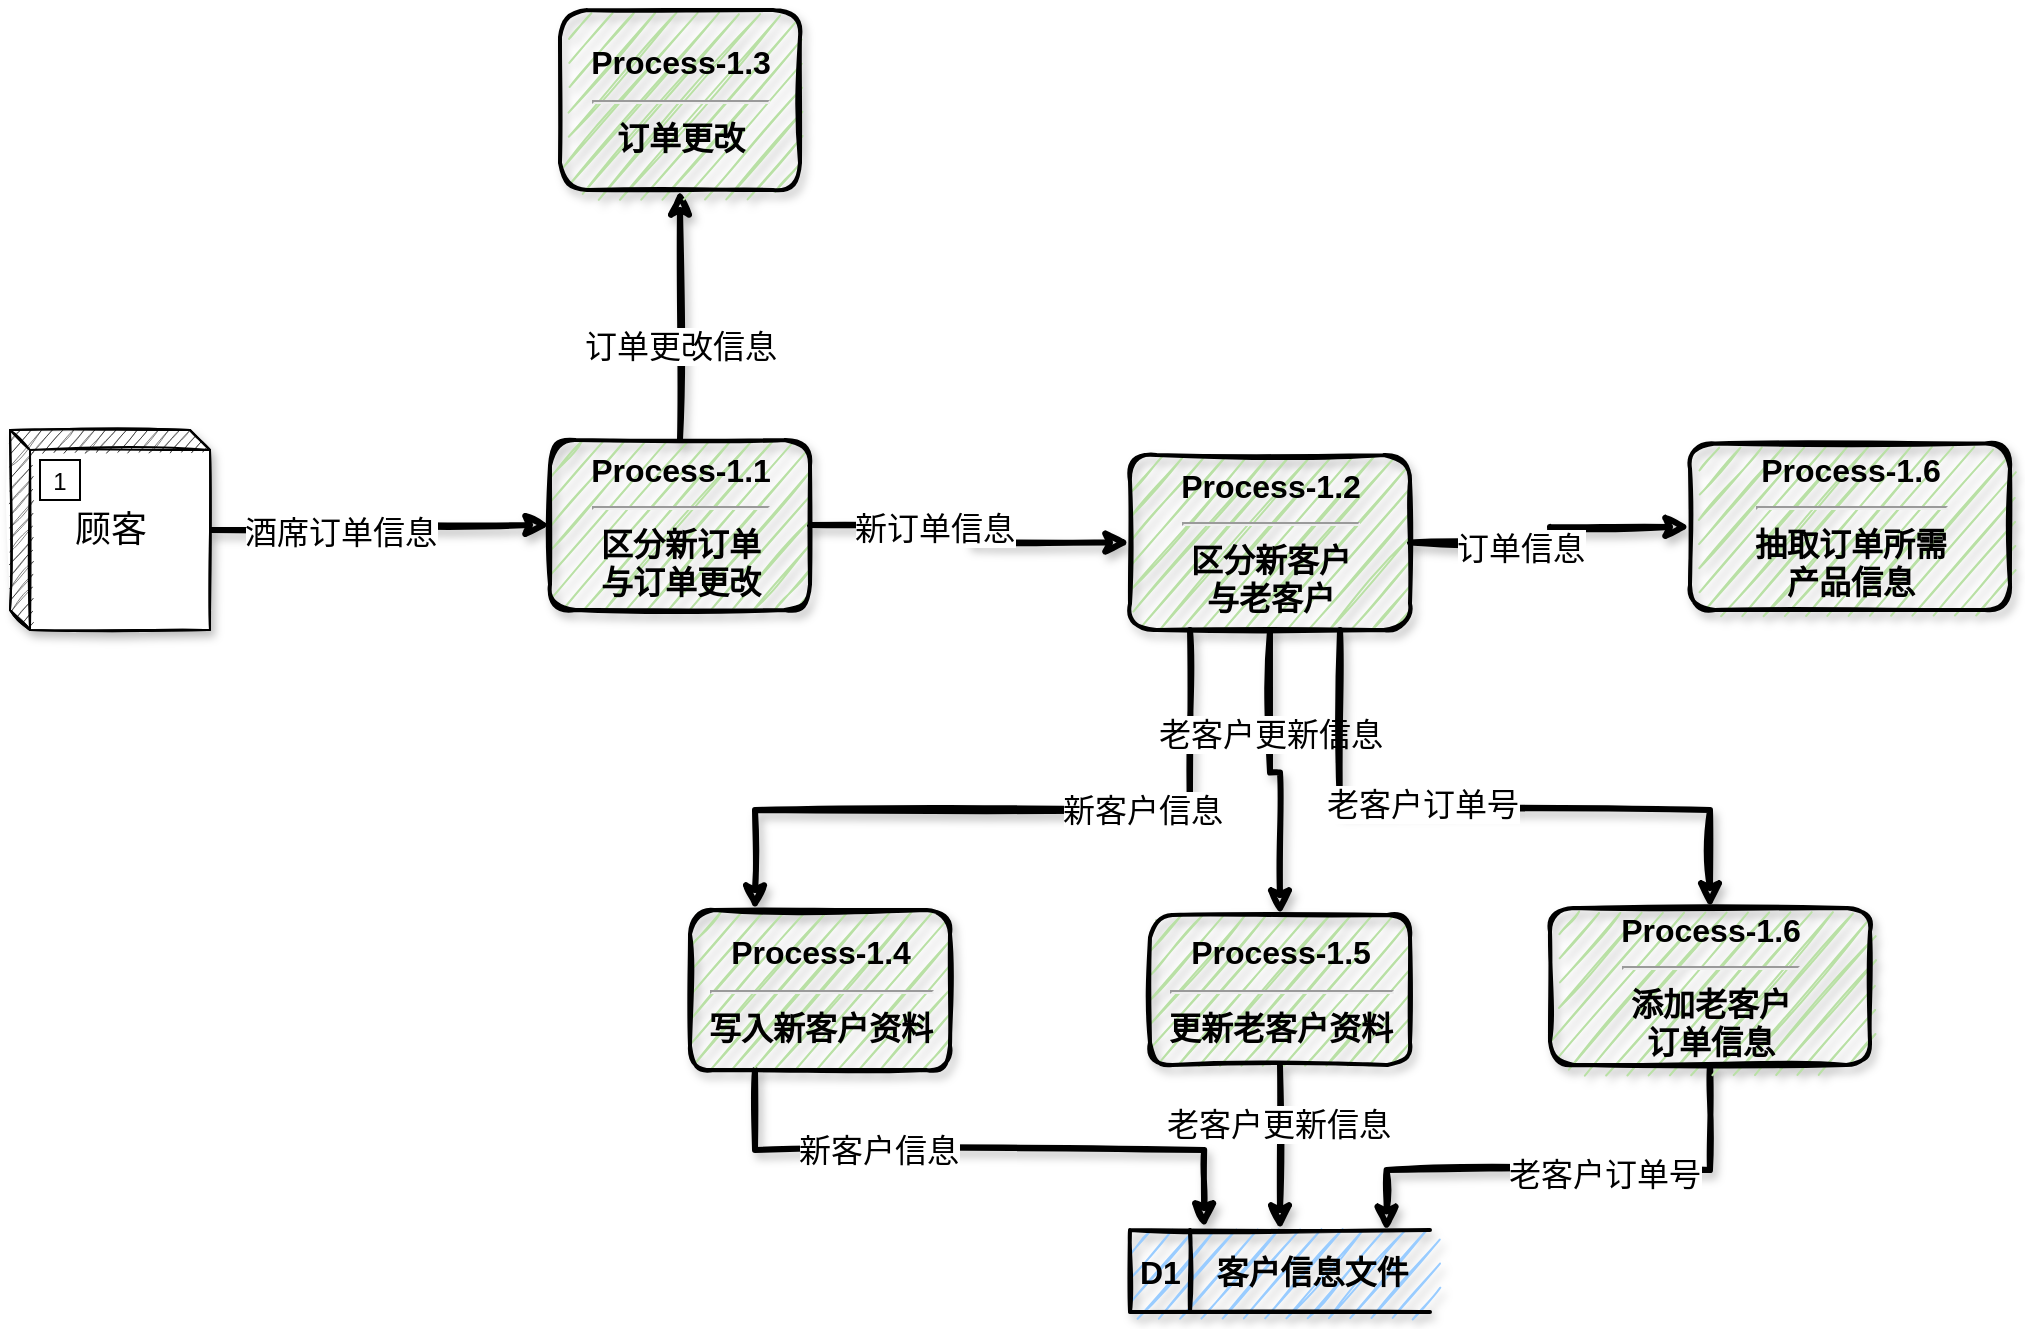 <mxfile version="14.5.8" type="github">
  <diagram id="C5RBs43oDa-KdzZeNtuy" name="Page-1">
    <mxGraphModel dx="1414" dy="783" grid="1" gridSize="10" guides="1" tooltips="1" connect="1" arrows="1" fold="1" page="1" pageScale="1" pageWidth="827" pageHeight="1169" math="0" shadow="0">
      <root>
        <mxCell id="WIyWlLk6GJQsqaUBKTNV-0" />
        <mxCell id="WIyWlLk6GJQsqaUBKTNV-1" parent="WIyWlLk6GJQsqaUBKTNV-0" />
        <mxCell id="XLCLOh3F5A6T6URXvK6H-4" style="edgeStyle=orthogonalEdgeStyle;rounded=0;orthogonalLoop=1;jettySize=auto;html=1;shadow=1;sketch=1;strokeWidth=3;" edge="1" parent="WIyWlLk6GJQsqaUBKTNV-1" source="XLCLOh3F5A6T6URXvK6H-1" target="XLCLOh3F5A6T6URXvK6H-3">
          <mxGeometry relative="1" as="geometry" />
        </mxCell>
        <mxCell id="XLCLOh3F5A6T6URXvK6H-5" value="&lt;font style=&quot;font-size: 16px&quot;&gt;酒席订单信息&lt;/font&gt;" style="edgeLabel;html=1;align=center;verticalAlign=middle;resizable=0;points=[];" vertex="1" connectable="0" parent="XLCLOh3F5A6T6URXvK6H-4">
          <mxGeometry x="-0.248" y="-1" relative="1" as="geometry">
            <mxPoint as="offset" />
          </mxGeometry>
        </mxCell>
        <mxCell id="XLCLOh3F5A6T6URXvK6H-1" value="&lt;font style=&quot;font-size: 18px&quot;&gt;顾客&lt;/font&gt;" style="html=1;dashed=0;whitespace=wrap;shape=mxgraph.dfd.externalEntity;sketch=1;shadow=1;" vertex="1" parent="WIyWlLk6GJQsqaUBKTNV-1">
          <mxGeometry x="60" y="230" width="100" height="100" as="geometry" />
        </mxCell>
        <mxCell id="XLCLOh3F5A6T6URXvK6H-2" value="1" style="autosize=1;part=1;resizable=0;strokeColor=inherit;fillColor=inherit;gradientColor=inherit;" vertex="1" parent="XLCLOh3F5A6T6URXvK6H-1">
          <mxGeometry width="20" height="20" relative="1" as="geometry">
            <mxPoint x="15" y="15" as="offset" />
          </mxGeometry>
        </mxCell>
        <mxCell id="XLCLOh3F5A6T6URXvK6H-8" style="edgeStyle=orthogonalEdgeStyle;rounded=0;sketch=1;orthogonalLoop=1;jettySize=auto;html=1;entryX=0;entryY=0.5;entryDx=0;entryDy=0;shadow=1;strokeWidth=3;" edge="1" parent="WIyWlLk6GJQsqaUBKTNV-1" source="XLCLOh3F5A6T6URXvK6H-3" target="XLCLOh3F5A6T6URXvK6H-7">
          <mxGeometry relative="1" as="geometry" />
        </mxCell>
        <mxCell id="XLCLOh3F5A6T6URXvK6H-9" value="&lt;font style=&quot;font-size: 16px&quot;&gt;新订单信息&lt;/font&gt;" style="edgeLabel;html=1;align=center;verticalAlign=middle;resizable=0;points=[];" vertex="1" connectable="0" parent="XLCLOh3F5A6T6URXvK6H-8">
          <mxGeometry x="-0.272" y="-1" relative="1" as="geometry">
            <mxPoint as="offset" />
          </mxGeometry>
        </mxCell>
        <mxCell id="XLCLOh3F5A6T6URXvK6H-11" style="edgeStyle=orthogonalEdgeStyle;rounded=0;sketch=1;orthogonalLoop=1;jettySize=auto;html=1;entryX=0.5;entryY=1;entryDx=0;entryDy=0;shadow=1;strokeWidth=3;" edge="1" parent="WIyWlLk6GJQsqaUBKTNV-1" source="XLCLOh3F5A6T6URXvK6H-3" target="XLCLOh3F5A6T6URXvK6H-10">
          <mxGeometry relative="1" as="geometry" />
        </mxCell>
        <mxCell id="XLCLOh3F5A6T6URXvK6H-12" value="&lt;font style=&quot;font-size: 16px&quot;&gt;订单更改信息&lt;/font&gt;" style="edgeLabel;html=1;align=center;verticalAlign=middle;resizable=0;points=[];" vertex="1" connectable="0" parent="XLCLOh3F5A6T6URXvK6H-11">
          <mxGeometry x="-0.243" relative="1" as="geometry">
            <mxPoint as="offset" />
          </mxGeometry>
        </mxCell>
        <mxCell id="XLCLOh3F5A6T6URXvK6H-3" value="&lt;b style=&quot;font-size: 16px&quot;&gt;&lt;font style=&quot;font-size: 16px&quot;&gt;Process-1.1&lt;/font&gt;&lt;/b&gt;&lt;hr style=&quot;font-size: 16px&quot;&gt;&lt;b style=&quot;font-size: 16px&quot;&gt;&lt;font style=&quot;font-size: 16px&quot;&gt;区分新订单&lt;br&gt;与订单更改&lt;/font&gt;&lt;/b&gt;" style="html=1;dashed=0;whitespace=wrap;rounded=1;sketch=1;shadow=1;strokeWidth=2;fillColor=#B9E0A5;" vertex="1" parent="WIyWlLk6GJQsqaUBKTNV-1">
          <mxGeometry x="330" y="235" width="130" height="85" as="geometry" />
        </mxCell>
        <mxCell id="XLCLOh3F5A6T6URXvK6H-14" style="edgeStyle=orthogonalEdgeStyle;rounded=0;sketch=1;orthogonalLoop=1;jettySize=auto;html=1;shadow=1;strokeWidth=3;entryX=0.25;entryY=0;entryDx=0;entryDy=0;" edge="1" parent="WIyWlLk6GJQsqaUBKTNV-1" source="XLCLOh3F5A6T6URXvK6H-7" target="XLCLOh3F5A6T6URXvK6H-13">
          <mxGeometry relative="1" as="geometry">
            <mxPoint x="470" y="350" as="targetPoint" />
            <Array as="points">
              <mxPoint x="650" y="420" />
              <mxPoint x="433" y="420" />
            </Array>
          </mxGeometry>
        </mxCell>
        <mxCell id="XLCLOh3F5A6T6URXvK6H-15" value="&lt;font style=&quot;font-size: 16px&quot;&gt;新客户信息&lt;/font&gt;" style="edgeLabel;html=1;align=center;verticalAlign=middle;resizable=0;points=[];" vertex="1" connectable="0" parent="XLCLOh3F5A6T6URXvK6H-14">
          <mxGeometry x="-0.359" relative="1" as="geometry">
            <mxPoint as="offset" />
          </mxGeometry>
        </mxCell>
        <mxCell id="XLCLOh3F5A6T6URXvK6H-20" style="edgeStyle=orthogonalEdgeStyle;rounded=0;sketch=1;orthogonalLoop=1;jettySize=auto;html=1;shadow=1;strokeWidth=3;" edge="1" parent="WIyWlLk6GJQsqaUBKTNV-1" source="XLCLOh3F5A6T6URXvK6H-7" target="XLCLOh3F5A6T6URXvK6H-19">
          <mxGeometry relative="1" as="geometry" />
        </mxCell>
        <mxCell id="XLCLOh3F5A6T6URXvK6H-21" value="&lt;font style=&quot;font-size: 16px&quot;&gt;订单信息&lt;/font&gt;" style="edgeLabel;html=1;align=center;verticalAlign=middle;resizable=0;points=[];" vertex="1" connectable="0" parent="XLCLOh3F5A6T6URXvK6H-20">
          <mxGeometry x="-0.265" y="-2" relative="1" as="geometry">
            <mxPoint as="offset" />
          </mxGeometry>
        </mxCell>
        <mxCell id="XLCLOh3F5A6T6URXvK6H-24" style="edgeStyle=orthogonalEdgeStyle;rounded=0;sketch=1;orthogonalLoop=1;jettySize=auto;html=1;entryX=0.5;entryY=0;entryDx=0;entryDy=0;shadow=1;strokeWidth=3;" edge="1" parent="WIyWlLk6GJQsqaUBKTNV-1" source="XLCLOh3F5A6T6URXvK6H-7" target="XLCLOh3F5A6T6URXvK6H-22">
          <mxGeometry relative="1" as="geometry" />
        </mxCell>
        <mxCell id="XLCLOh3F5A6T6URXvK6H-25" value="&lt;font style=&quot;font-size: 16px&quot;&gt;老客户更新信息&lt;/font&gt;" style="edgeLabel;html=1;align=center;verticalAlign=middle;resizable=0;points=[];" vertex="1" connectable="0" parent="XLCLOh3F5A6T6URXvK6H-24">
          <mxGeometry x="-0.294" relative="1" as="geometry">
            <mxPoint as="offset" />
          </mxGeometry>
        </mxCell>
        <mxCell id="XLCLOh3F5A6T6URXvK6H-29" style="edgeStyle=orthogonalEdgeStyle;rounded=0;sketch=1;orthogonalLoop=1;jettySize=auto;html=1;exitX=0.75;exitY=1;exitDx=0;exitDy=0;shadow=1;strokeWidth=3;" edge="1" parent="WIyWlLk6GJQsqaUBKTNV-1" source="XLCLOh3F5A6T6URXvK6H-7" target="XLCLOh3F5A6T6URXvK6H-28">
          <mxGeometry relative="1" as="geometry">
            <Array as="points">
              <mxPoint x="725" y="420" />
              <mxPoint x="910" y="420" />
            </Array>
          </mxGeometry>
        </mxCell>
        <mxCell id="XLCLOh3F5A6T6URXvK6H-30" value="&lt;font style=&quot;font-size: 16px&quot;&gt;老客户订单号&lt;/font&gt;" style="edgeLabel;html=1;align=center;verticalAlign=middle;resizable=0;points=[];" vertex="1" connectable="0" parent="XLCLOh3F5A6T6URXvK6H-29">
          <mxGeometry x="-0.198" y="3" relative="1" as="geometry">
            <mxPoint x="1" as="offset" />
          </mxGeometry>
        </mxCell>
        <mxCell id="XLCLOh3F5A6T6URXvK6H-7" value="&lt;span style=&quot;font-size: 16px&quot;&gt;&lt;font style=&quot;font-size: 16px&quot;&gt;&lt;b&gt;Process-1.2&lt;/b&gt;&lt;/font&gt;&lt;/span&gt;&lt;hr style=&quot;font-size: 16px&quot;&gt;&lt;span style=&quot;font-size: 16px&quot;&gt;&lt;font style=&quot;font-size: 16px&quot;&gt;&lt;b&gt;区分新客户&lt;br&gt;与老客户&lt;/b&gt;&lt;/font&gt;&lt;/span&gt;" style="html=1;dashed=0;whitespace=wrap;rounded=1;shadow=1;sketch=1;strokeWidth=2;fillColor=#B9E0A5;" vertex="1" parent="WIyWlLk6GJQsqaUBKTNV-1">
          <mxGeometry x="620" y="242.5" width="140" height="87.5" as="geometry" />
        </mxCell>
        <mxCell id="XLCLOh3F5A6T6URXvK6H-10" value="&lt;b style=&quot;font-size: 16px&quot;&gt;&lt;font style=&quot;font-size: 16px&quot;&gt;Process-1.3&lt;/font&gt;&lt;/b&gt;&lt;hr style=&quot;font-size: 16px&quot;&gt;&lt;b style=&quot;font-size: 16px&quot;&gt;&lt;font style=&quot;font-size: 16px&quot;&gt;订单更改&lt;/font&gt;&lt;/b&gt;" style="html=1;dashed=0;whitespace=wrap;rounded=1;shadow=1;sketch=1;strokeWidth=2;fillColor=#B9E0A5;" vertex="1" parent="WIyWlLk6GJQsqaUBKTNV-1">
          <mxGeometry x="335" y="20" width="120" height="90" as="geometry" />
        </mxCell>
        <mxCell id="XLCLOh3F5A6T6URXvK6H-17" style="edgeStyle=orthogonalEdgeStyle;rounded=0;sketch=1;orthogonalLoop=1;jettySize=auto;html=1;shadow=1;strokeWidth=3;exitX=0.25;exitY=1;exitDx=0;exitDy=0;entryX=0.247;entryY=-0.024;entryDx=0;entryDy=0;entryPerimeter=0;" edge="1" parent="WIyWlLk6GJQsqaUBKTNV-1" source="XLCLOh3F5A6T6URXvK6H-13" target="XLCLOh3F5A6T6URXvK6H-16">
          <mxGeometry relative="1" as="geometry" />
        </mxCell>
        <mxCell id="XLCLOh3F5A6T6URXvK6H-18" value="&lt;font style=&quot;font-size: 16px&quot;&gt;新客户信息&lt;/font&gt;" style="edgeLabel;html=1;align=center;verticalAlign=middle;resizable=0;points=[];" vertex="1" connectable="0" parent="XLCLOh3F5A6T6URXvK6H-17">
          <mxGeometry x="-0.336" y="1" relative="1" as="geometry">
            <mxPoint y="1" as="offset" />
          </mxGeometry>
        </mxCell>
        <mxCell id="XLCLOh3F5A6T6URXvK6H-13" value="&lt;b style=&quot;font-size: 16px&quot;&gt;&lt;font style=&quot;font-size: 16px&quot;&gt;Process-1.4&lt;/font&gt;&lt;/b&gt;&lt;hr style=&quot;font-size: 16px&quot;&gt;&lt;b style=&quot;font-size: 16px&quot;&gt;&lt;font style=&quot;font-size: 16px&quot;&gt;写入新客户资料&lt;/font&gt;&lt;/b&gt;" style="html=1;dashed=0;whitespace=wrap;rounded=1;shadow=1;sketch=1;strokeWidth=2;fillColor=#B9E0A5;" vertex="1" parent="WIyWlLk6GJQsqaUBKTNV-1">
          <mxGeometry x="400" y="470" width="130" height="80" as="geometry" />
        </mxCell>
        <mxCell id="XLCLOh3F5A6T6URXvK6H-16" value="&lt;b&gt;&lt;font style=&quot;font-size: 16px&quot;&gt;D1&amp;nbsp; &amp;nbsp; 客户信息文件&lt;/font&gt;&lt;/b&gt;" style="html=1;dashed=0;whitespace=wrap;shape=mxgraph.dfd.dataStoreID;align=left;spacingLeft=3;points=[[0,0],[0.5,0],[1,0],[0,0.5],[1,0.5],[0,1],[0.5,1],[1,1]];rounded=1;shadow=1;sketch=1;strokeWidth=2;fillColor=#99CCFF;" vertex="1" parent="WIyWlLk6GJQsqaUBKTNV-1">
          <mxGeometry x="620" y="630" width="150" height="41" as="geometry" />
        </mxCell>
        <mxCell id="XLCLOh3F5A6T6URXvK6H-19" value="&lt;b style=&quot;font-size: 16px&quot;&gt;&lt;font style=&quot;font-size: 16px&quot;&gt;Process-1.6&lt;/font&gt;&lt;/b&gt;&lt;hr style=&quot;font-size: 16px&quot;&gt;&lt;b style=&quot;font-size: 16px&quot;&gt;&lt;font style=&quot;font-size: 16px&quot;&gt;抽取订单所需&lt;br&gt;产品信息&lt;/font&gt;&lt;/b&gt;" style="html=1;dashed=0;whitespace=wrap;rounded=1;shadow=1;sketch=1;strokeWidth=2;fillColor=#B9E0A5;" vertex="1" parent="WIyWlLk6GJQsqaUBKTNV-1">
          <mxGeometry x="900" y="236.75" width="160" height="83.25" as="geometry" />
        </mxCell>
        <mxCell id="XLCLOh3F5A6T6URXvK6H-26" style="edgeStyle=orthogonalEdgeStyle;rounded=0;sketch=1;orthogonalLoop=1;jettySize=auto;html=1;entryX=0.5;entryY=0;entryDx=0;entryDy=0;shadow=1;strokeWidth=3;" edge="1" parent="WIyWlLk6GJQsqaUBKTNV-1" source="XLCLOh3F5A6T6URXvK6H-22" target="XLCLOh3F5A6T6URXvK6H-16">
          <mxGeometry relative="1" as="geometry" />
        </mxCell>
        <mxCell id="XLCLOh3F5A6T6URXvK6H-27" value="&lt;span style=&quot;font-size: 16px&quot;&gt;老客户更新信息&lt;/span&gt;" style="edgeLabel;html=1;align=center;verticalAlign=middle;resizable=0;points=[];" vertex="1" connectable="0" parent="XLCLOh3F5A6T6URXvK6H-26">
          <mxGeometry x="-0.282" y="-1" relative="1" as="geometry">
            <mxPoint as="offset" />
          </mxGeometry>
        </mxCell>
        <mxCell id="XLCLOh3F5A6T6URXvK6H-22" value="&lt;b style=&quot;font-size: 16px&quot;&gt;&lt;font style=&quot;font-size: 16px&quot;&gt;Process-1.5&lt;/font&gt;&lt;/b&gt;&lt;hr style=&quot;font-size: 16px&quot;&gt;&lt;b style=&quot;font-size: 16px&quot;&gt;&lt;font style=&quot;font-size: 16px&quot;&gt;更新老客户资料&lt;/font&gt;&lt;/b&gt;" style="html=1;dashed=0;whitespace=wrap;rounded=1;shadow=1;sketch=1;strokeWidth=2;fillColor=#B9E0A5;" vertex="1" parent="WIyWlLk6GJQsqaUBKTNV-1">
          <mxGeometry x="630" y="472.5" width="130" height="75" as="geometry" />
        </mxCell>
        <mxCell id="XLCLOh3F5A6T6URXvK6H-31" style="edgeStyle=orthogonalEdgeStyle;rounded=0;sketch=1;orthogonalLoop=1;jettySize=auto;html=1;entryX=0.855;entryY=0.017;entryDx=0;entryDy=0;entryPerimeter=0;shadow=1;strokeWidth=3;" edge="1" parent="WIyWlLk6GJQsqaUBKTNV-1" source="XLCLOh3F5A6T6URXvK6H-28" target="XLCLOh3F5A6T6URXvK6H-16">
          <mxGeometry relative="1" as="geometry">
            <Array as="points">
              <mxPoint x="910" y="600" />
              <mxPoint x="748" y="600" />
            </Array>
          </mxGeometry>
        </mxCell>
        <mxCell id="XLCLOh3F5A6T6URXvK6H-32" value="&lt;span style=&quot;font-size: 16px&quot;&gt;老客户订单号&lt;/span&gt;" style="edgeLabel;html=1;align=center;verticalAlign=middle;resizable=0;points=[];" vertex="1" connectable="0" parent="XLCLOh3F5A6T6URXvK6H-31">
          <mxGeometry x="-0.137" y="2" relative="1" as="geometry">
            <mxPoint as="offset" />
          </mxGeometry>
        </mxCell>
        <mxCell id="XLCLOh3F5A6T6URXvK6H-28" value="&lt;b style=&quot;font-size: 16px&quot;&gt;&lt;font style=&quot;font-size: 16px&quot;&gt;Process-1.6&lt;/font&gt;&lt;/b&gt;&lt;hr style=&quot;font-size: 16px&quot;&gt;&lt;b style=&quot;font-size: 16px&quot;&gt;&lt;font style=&quot;font-size: 16px&quot;&gt;添加老客户&lt;br&gt;订单信息&lt;/font&gt;&lt;/b&gt;" style="html=1;dashed=0;whitespace=wrap;rounded=1;shadow=1;sketch=1;strokeWidth=2;fillColor=#B9E0A5;" vertex="1" parent="WIyWlLk6GJQsqaUBKTNV-1">
          <mxGeometry x="830" y="469" width="160" height="78.5" as="geometry" />
        </mxCell>
      </root>
    </mxGraphModel>
  </diagram>
</mxfile>
